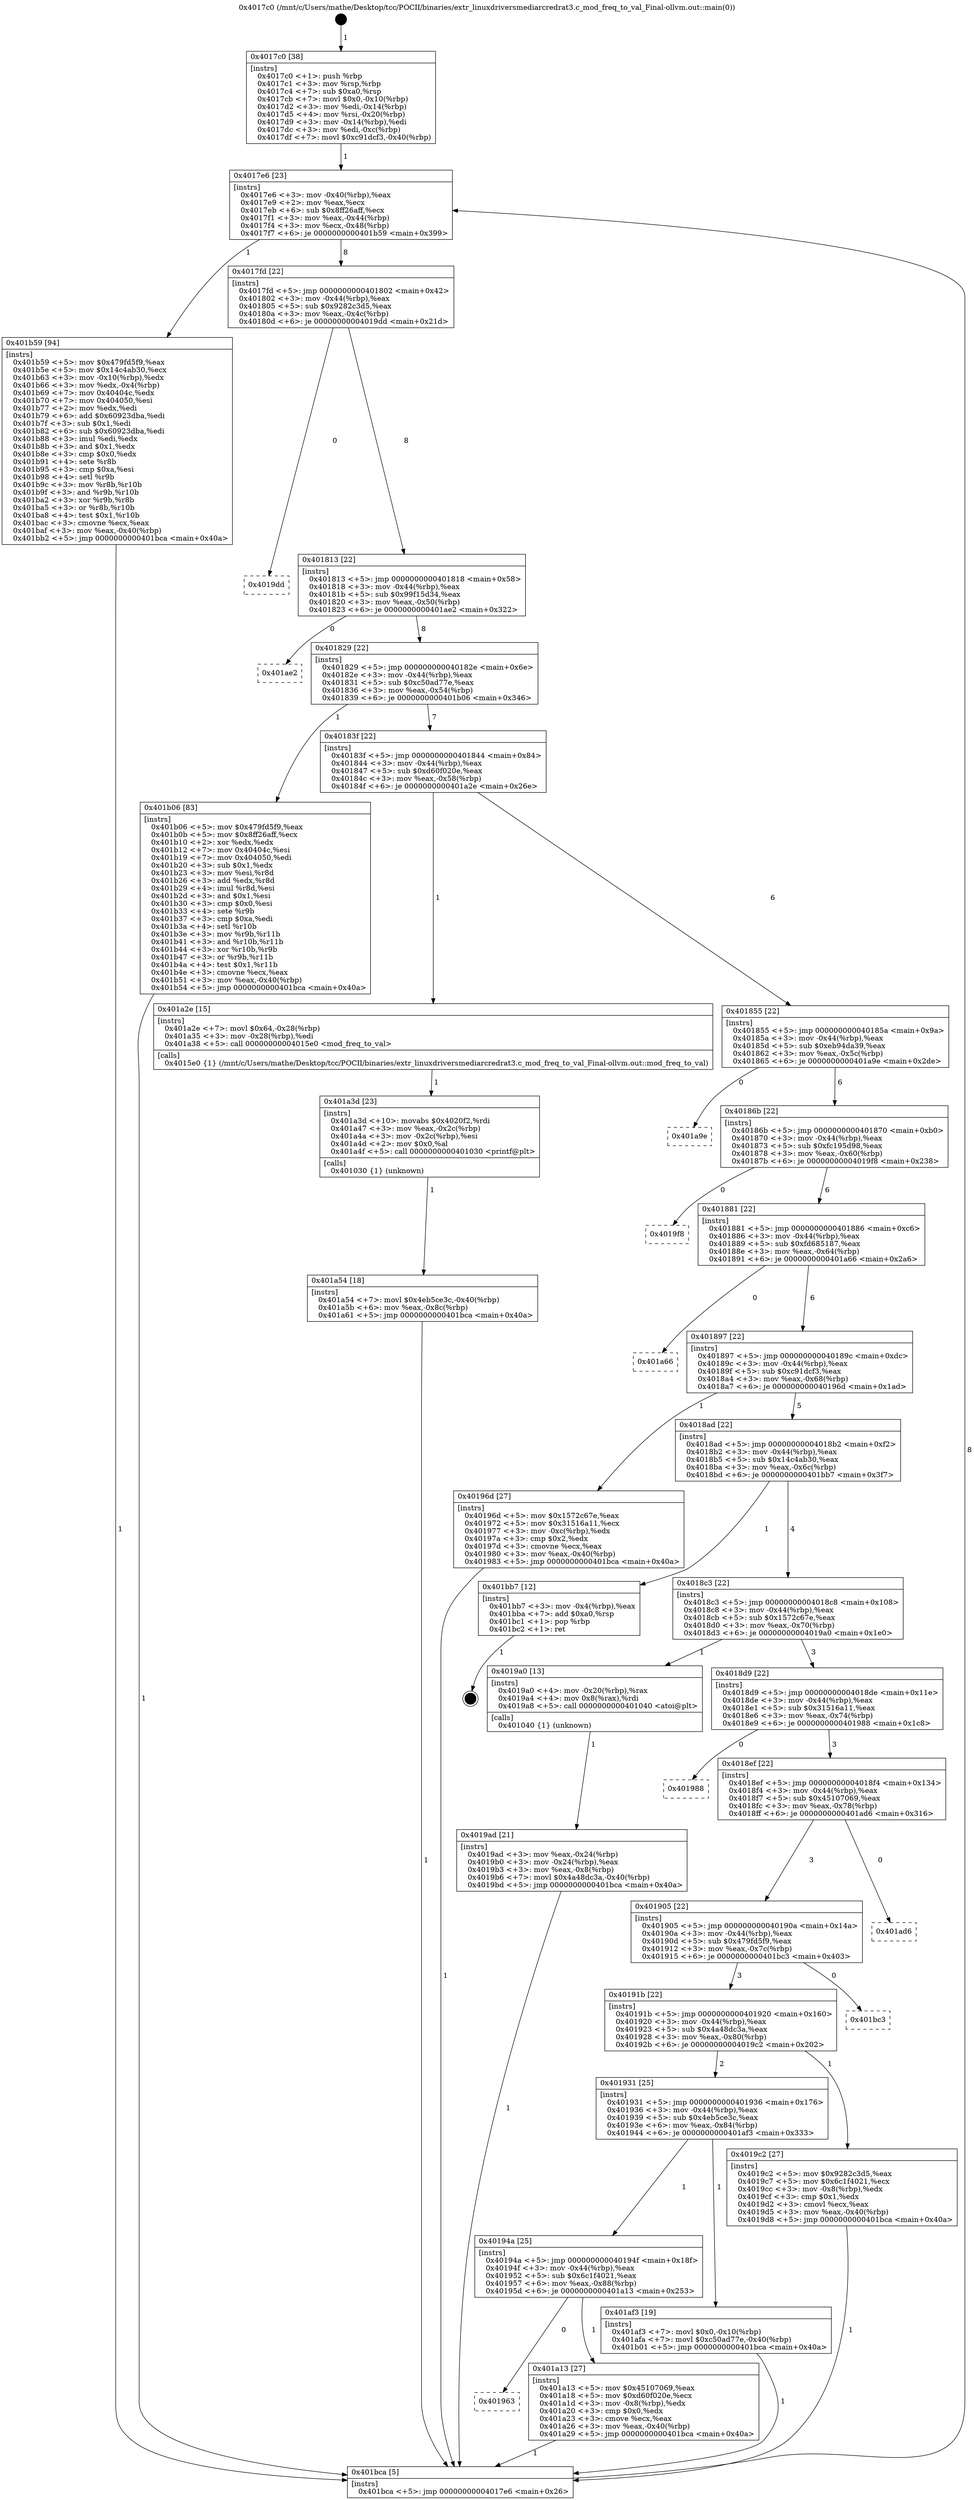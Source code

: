 digraph "0x4017c0" {
  label = "0x4017c0 (/mnt/c/Users/mathe/Desktop/tcc/POCII/binaries/extr_linuxdriversmediarcredrat3.c_mod_freq_to_val_Final-ollvm.out::main(0))"
  labelloc = "t"
  node[shape=record]

  Entry [label="",width=0.3,height=0.3,shape=circle,fillcolor=black,style=filled]
  "0x4017e6" [label="{
     0x4017e6 [23]\l
     | [instrs]\l
     &nbsp;&nbsp;0x4017e6 \<+3\>: mov -0x40(%rbp),%eax\l
     &nbsp;&nbsp;0x4017e9 \<+2\>: mov %eax,%ecx\l
     &nbsp;&nbsp;0x4017eb \<+6\>: sub $0x8ff26aff,%ecx\l
     &nbsp;&nbsp;0x4017f1 \<+3\>: mov %eax,-0x44(%rbp)\l
     &nbsp;&nbsp;0x4017f4 \<+3\>: mov %ecx,-0x48(%rbp)\l
     &nbsp;&nbsp;0x4017f7 \<+6\>: je 0000000000401b59 \<main+0x399\>\l
  }"]
  "0x401b59" [label="{
     0x401b59 [94]\l
     | [instrs]\l
     &nbsp;&nbsp;0x401b59 \<+5\>: mov $0x479fd5f9,%eax\l
     &nbsp;&nbsp;0x401b5e \<+5\>: mov $0x14c4ab30,%ecx\l
     &nbsp;&nbsp;0x401b63 \<+3\>: mov -0x10(%rbp),%edx\l
     &nbsp;&nbsp;0x401b66 \<+3\>: mov %edx,-0x4(%rbp)\l
     &nbsp;&nbsp;0x401b69 \<+7\>: mov 0x40404c,%edx\l
     &nbsp;&nbsp;0x401b70 \<+7\>: mov 0x404050,%esi\l
     &nbsp;&nbsp;0x401b77 \<+2\>: mov %edx,%edi\l
     &nbsp;&nbsp;0x401b79 \<+6\>: add $0x60923dba,%edi\l
     &nbsp;&nbsp;0x401b7f \<+3\>: sub $0x1,%edi\l
     &nbsp;&nbsp;0x401b82 \<+6\>: sub $0x60923dba,%edi\l
     &nbsp;&nbsp;0x401b88 \<+3\>: imul %edi,%edx\l
     &nbsp;&nbsp;0x401b8b \<+3\>: and $0x1,%edx\l
     &nbsp;&nbsp;0x401b8e \<+3\>: cmp $0x0,%edx\l
     &nbsp;&nbsp;0x401b91 \<+4\>: sete %r8b\l
     &nbsp;&nbsp;0x401b95 \<+3\>: cmp $0xa,%esi\l
     &nbsp;&nbsp;0x401b98 \<+4\>: setl %r9b\l
     &nbsp;&nbsp;0x401b9c \<+3\>: mov %r8b,%r10b\l
     &nbsp;&nbsp;0x401b9f \<+3\>: and %r9b,%r10b\l
     &nbsp;&nbsp;0x401ba2 \<+3\>: xor %r9b,%r8b\l
     &nbsp;&nbsp;0x401ba5 \<+3\>: or %r8b,%r10b\l
     &nbsp;&nbsp;0x401ba8 \<+4\>: test $0x1,%r10b\l
     &nbsp;&nbsp;0x401bac \<+3\>: cmovne %ecx,%eax\l
     &nbsp;&nbsp;0x401baf \<+3\>: mov %eax,-0x40(%rbp)\l
     &nbsp;&nbsp;0x401bb2 \<+5\>: jmp 0000000000401bca \<main+0x40a\>\l
  }"]
  "0x4017fd" [label="{
     0x4017fd [22]\l
     | [instrs]\l
     &nbsp;&nbsp;0x4017fd \<+5\>: jmp 0000000000401802 \<main+0x42\>\l
     &nbsp;&nbsp;0x401802 \<+3\>: mov -0x44(%rbp),%eax\l
     &nbsp;&nbsp;0x401805 \<+5\>: sub $0x9282c3d5,%eax\l
     &nbsp;&nbsp;0x40180a \<+3\>: mov %eax,-0x4c(%rbp)\l
     &nbsp;&nbsp;0x40180d \<+6\>: je 00000000004019dd \<main+0x21d\>\l
  }"]
  Exit [label="",width=0.3,height=0.3,shape=circle,fillcolor=black,style=filled,peripheries=2]
  "0x4019dd" [label="{
     0x4019dd\l
  }", style=dashed]
  "0x401813" [label="{
     0x401813 [22]\l
     | [instrs]\l
     &nbsp;&nbsp;0x401813 \<+5\>: jmp 0000000000401818 \<main+0x58\>\l
     &nbsp;&nbsp;0x401818 \<+3\>: mov -0x44(%rbp),%eax\l
     &nbsp;&nbsp;0x40181b \<+5\>: sub $0x99f15d34,%eax\l
     &nbsp;&nbsp;0x401820 \<+3\>: mov %eax,-0x50(%rbp)\l
     &nbsp;&nbsp;0x401823 \<+6\>: je 0000000000401ae2 \<main+0x322\>\l
  }"]
  "0x401a54" [label="{
     0x401a54 [18]\l
     | [instrs]\l
     &nbsp;&nbsp;0x401a54 \<+7\>: movl $0x4eb5ce3c,-0x40(%rbp)\l
     &nbsp;&nbsp;0x401a5b \<+6\>: mov %eax,-0x8c(%rbp)\l
     &nbsp;&nbsp;0x401a61 \<+5\>: jmp 0000000000401bca \<main+0x40a\>\l
  }"]
  "0x401ae2" [label="{
     0x401ae2\l
  }", style=dashed]
  "0x401829" [label="{
     0x401829 [22]\l
     | [instrs]\l
     &nbsp;&nbsp;0x401829 \<+5\>: jmp 000000000040182e \<main+0x6e\>\l
     &nbsp;&nbsp;0x40182e \<+3\>: mov -0x44(%rbp),%eax\l
     &nbsp;&nbsp;0x401831 \<+5\>: sub $0xc50ad77e,%eax\l
     &nbsp;&nbsp;0x401836 \<+3\>: mov %eax,-0x54(%rbp)\l
     &nbsp;&nbsp;0x401839 \<+6\>: je 0000000000401b06 \<main+0x346\>\l
  }"]
  "0x401a3d" [label="{
     0x401a3d [23]\l
     | [instrs]\l
     &nbsp;&nbsp;0x401a3d \<+10\>: movabs $0x4020f2,%rdi\l
     &nbsp;&nbsp;0x401a47 \<+3\>: mov %eax,-0x2c(%rbp)\l
     &nbsp;&nbsp;0x401a4a \<+3\>: mov -0x2c(%rbp),%esi\l
     &nbsp;&nbsp;0x401a4d \<+2\>: mov $0x0,%al\l
     &nbsp;&nbsp;0x401a4f \<+5\>: call 0000000000401030 \<printf@plt\>\l
     | [calls]\l
     &nbsp;&nbsp;0x401030 \{1\} (unknown)\l
  }"]
  "0x401b06" [label="{
     0x401b06 [83]\l
     | [instrs]\l
     &nbsp;&nbsp;0x401b06 \<+5\>: mov $0x479fd5f9,%eax\l
     &nbsp;&nbsp;0x401b0b \<+5\>: mov $0x8ff26aff,%ecx\l
     &nbsp;&nbsp;0x401b10 \<+2\>: xor %edx,%edx\l
     &nbsp;&nbsp;0x401b12 \<+7\>: mov 0x40404c,%esi\l
     &nbsp;&nbsp;0x401b19 \<+7\>: mov 0x404050,%edi\l
     &nbsp;&nbsp;0x401b20 \<+3\>: sub $0x1,%edx\l
     &nbsp;&nbsp;0x401b23 \<+3\>: mov %esi,%r8d\l
     &nbsp;&nbsp;0x401b26 \<+3\>: add %edx,%r8d\l
     &nbsp;&nbsp;0x401b29 \<+4\>: imul %r8d,%esi\l
     &nbsp;&nbsp;0x401b2d \<+3\>: and $0x1,%esi\l
     &nbsp;&nbsp;0x401b30 \<+3\>: cmp $0x0,%esi\l
     &nbsp;&nbsp;0x401b33 \<+4\>: sete %r9b\l
     &nbsp;&nbsp;0x401b37 \<+3\>: cmp $0xa,%edi\l
     &nbsp;&nbsp;0x401b3a \<+4\>: setl %r10b\l
     &nbsp;&nbsp;0x401b3e \<+3\>: mov %r9b,%r11b\l
     &nbsp;&nbsp;0x401b41 \<+3\>: and %r10b,%r11b\l
     &nbsp;&nbsp;0x401b44 \<+3\>: xor %r10b,%r9b\l
     &nbsp;&nbsp;0x401b47 \<+3\>: or %r9b,%r11b\l
     &nbsp;&nbsp;0x401b4a \<+4\>: test $0x1,%r11b\l
     &nbsp;&nbsp;0x401b4e \<+3\>: cmovne %ecx,%eax\l
     &nbsp;&nbsp;0x401b51 \<+3\>: mov %eax,-0x40(%rbp)\l
     &nbsp;&nbsp;0x401b54 \<+5\>: jmp 0000000000401bca \<main+0x40a\>\l
  }"]
  "0x40183f" [label="{
     0x40183f [22]\l
     | [instrs]\l
     &nbsp;&nbsp;0x40183f \<+5\>: jmp 0000000000401844 \<main+0x84\>\l
     &nbsp;&nbsp;0x401844 \<+3\>: mov -0x44(%rbp),%eax\l
     &nbsp;&nbsp;0x401847 \<+5\>: sub $0xd60f020e,%eax\l
     &nbsp;&nbsp;0x40184c \<+3\>: mov %eax,-0x58(%rbp)\l
     &nbsp;&nbsp;0x40184f \<+6\>: je 0000000000401a2e \<main+0x26e\>\l
  }"]
  "0x401963" [label="{
     0x401963\l
  }", style=dashed]
  "0x401a2e" [label="{
     0x401a2e [15]\l
     | [instrs]\l
     &nbsp;&nbsp;0x401a2e \<+7\>: movl $0x64,-0x28(%rbp)\l
     &nbsp;&nbsp;0x401a35 \<+3\>: mov -0x28(%rbp),%edi\l
     &nbsp;&nbsp;0x401a38 \<+5\>: call 00000000004015e0 \<mod_freq_to_val\>\l
     | [calls]\l
     &nbsp;&nbsp;0x4015e0 \{1\} (/mnt/c/Users/mathe/Desktop/tcc/POCII/binaries/extr_linuxdriversmediarcredrat3.c_mod_freq_to_val_Final-ollvm.out::mod_freq_to_val)\l
  }"]
  "0x401855" [label="{
     0x401855 [22]\l
     | [instrs]\l
     &nbsp;&nbsp;0x401855 \<+5\>: jmp 000000000040185a \<main+0x9a\>\l
     &nbsp;&nbsp;0x40185a \<+3\>: mov -0x44(%rbp),%eax\l
     &nbsp;&nbsp;0x40185d \<+5\>: sub $0xeb94da39,%eax\l
     &nbsp;&nbsp;0x401862 \<+3\>: mov %eax,-0x5c(%rbp)\l
     &nbsp;&nbsp;0x401865 \<+6\>: je 0000000000401a9e \<main+0x2de\>\l
  }"]
  "0x401a13" [label="{
     0x401a13 [27]\l
     | [instrs]\l
     &nbsp;&nbsp;0x401a13 \<+5\>: mov $0x45107069,%eax\l
     &nbsp;&nbsp;0x401a18 \<+5\>: mov $0xd60f020e,%ecx\l
     &nbsp;&nbsp;0x401a1d \<+3\>: mov -0x8(%rbp),%edx\l
     &nbsp;&nbsp;0x401a20 \<+3\>: cmp $0x0,%edx\l
     &nbsp;&nbsp;0x401a23 \<+3\>: cmove %ecx,%eax\l
     &nbsp;&nbsp;0x401a26 \<+3\>: mov %eax,-0x40(%rbp)\l
     &nbsp;&nbsp;0x401a29 \<+5\>: jmp 0000000000401bca \<main+0x40a\>\l
  }"]
  "0x401a9e" [label="{
     0x401a9e\l
  }", style=dashed]
  "0x40186b" [label="{
     0x40186b [22]\l
     | [instrs]\l
     &nbsp;&nbsp;0x40186b \<+5\>: jmp 0000000000401870 \<main+0xb0\>\l
     &nbsp;&nbsp;0x401870 \<+3\>: mov -0x44(%rbp),%eax\l
     &nbsp;&nbsp;0x401873 \<+5\>: sub $0xfc195d98,%eax\l
     &nbsp;&nbsp;0x401878 \<+3\>: mov %eax,-0x60(%rbp)\l
     &nbsp;&nbsp;0x40187b \<+6\>: je 00000000004019f8 \<main+0x238\>\l
  }"]
  "0x40194a" [label="{
     0x40194a [25]\l
     | [instrs]\l
     &nbsp;&nbsp;0x40194a \<+5\>: jmp 000000000040194f \<main+0x18f\>\l
     &nbsp;&nbsp;0x40194f \<+3\>: mov -0x44(%rbp),%eax\l
     &nbsp;&nbsp;0x401952 \<+5\>: sub $0x6c1f4021,%eax\l
     &nbsp;&nbsp;0x401957 \<+6\>: mov %eax,-0x88(%rbp)\l
     &nbsp;&nbsp;0x40195d \<+6\>: je 0000000000401a13 \<main+0x253\>\l
  }"]
  "0x4019f8" [label="{
     0x4019f8\l
  }", style=dashed]
  "0x401881" [label="{
     0x401881 [22]\l
     | [instrs]\l
     &nbsp;&nbsp;0x401881 \<+5\>: jmp 0000000000401886 \<main+0xc6\>\l
     &nbsp;&nbsp;0x401886 \<+3\>: mov -0x44(%rbp),%eax\l
     &nbsp;&nbsp;0x401889 \<+5\>: sub $0xfd685187,%eax\l
     &nbsp;&nbsp;0x40188e \<+3\>: mov %eax,-0x64(%rbp)\l
     &nbsp;&nbsp;0x401891 \<+6\>: je 0000000000401a66 \<main+0x2a6\>\l
  }"]
  "0x401af3" [label="{
     0x401af3 [19]\l
     | [instrs]\l
     &nbsp;&nbsp;0x401af3 \<+7\>: movl $0x0,-0x10(%rbp)\l
     &nbsp;&nbsp;0x401afa \<+7\>: movl $0xc50ad77e,-0x40(%rbp)\l
     &nbsp;&nbsp;0x401b01 \<+5\>: jmp 0000000000401bca \<main+0x40a\>\l
  }"]
  "0x401a66" [label="{
     0x401a66\l
  }", style=dashed]
  "0x401897" [label="{
     0x401897 [22]\l
     | [instrs]\l
     &nbsp;&nbsp;0x401897 \<+5\>: jmp 000000000040189c \<main+0xdc\>\l
     &nbsp;&nbsp;0x40189c \<+3\>: mov -0x44(%rbp),%eax\l
     &nbsp;&nbsp;0x40189f \<+5\>: sub $0xc91dcf3,%eax\l
     &nbsp;&nbsp;0x4018a4 \<+3\>: mov %eax,-0x68(%rbp)\l
     &nbsp;&nbsp;0x4018a7 \<+6\>: je 000000000040196d \<main+0x1ad\>\l
  }"]
  "0x401931" [label="{
     0x401931 [25]\l
     | [instrs]\l
     &nbsp;&nbsp;0x401931 \<+5\>: jmp 0000000000401936 \<main+0x176\>\l
     &nbsp;&nbsp;0x401936 \<+3\>: mov -0x44(%rbp),%eax\l
     &nbsp;&nbsp;0x401939 \<+5\>: sub $0x4eb5ce3c,%eax\l
     &nbsp;&nbsp;0x40193e \<+6\>: mov %eax,-0x84(%rbp)\l
     &nbsp;&nbsp;0x401944 \<+6\>: je 0000000000401af3 \<main+0x333\>\l
  }"]
  "0x40196d" [label="{
     0x40196d [27]\l
     | [instrs]\l
     &nbsp;&nbsp;0x40196d \<+5\>: mov $0x1572c67e,%eax\l
     &nbsp;&nbsp;0x401972 \<+5\>: mov $0x31516a11,%ecx\l
     &nbsp;&nbsp;0x401977 \<+3\>: mov -0xc(%rbp),%edx\l
     &nbsp;&nbsp;0x40197a \<+3\>: cmp $0x2,%edx\l
     &nbsp;&nbsp;0x40197d \<+3\>: cmovne %ecx,%eax\l
     &nbsp;&nbsp;0x401980 \<+3\>: mov %eax,-0x40(%rbp)\l
     &nbsp;&nbsp;0x401983 \<+5\>: jmp 0000000000401bca \<main+0x40a\>\l
  }"]
  "0x4018ad" [label="{
     0x4018ad [22]\l
     | [instrs]\l
     &nbsp;&nbsp;0x4018ad \<+5\>: jmp 00000000004018b2 \<main+0xf2\>\l
     &nbsp;&nbsp;0x4018b2 \<+3\>: mov -0x44(%rbp),%eax\l
     &nbsp;&nbsp;0x4018b5 \<+5\>: sub $0x14c4ab30,%eax\l
     &nbsp;&nbsp;0x4018ba \<+3\>: mov %eax,-0x6c(%rbp)\l
     &nbsp;&nbsp;0x4018bd \<+6\>: je 0000000000401bb7 \<main+0x3f7\>\l
  }"]
  "0x401bca" [label="{
     0x401bca [5]\l
     | [instrs]\l
     &nbsp;&nbsp;0x401bca \<+5\>: jmp 00000000004017e6 \<main+0x26\>\l
  }"]
  "0x4017c0" [label="{
     0x4017c0 [38]\l
     | [instrs]\l
     &nbsp;&nbsp;0x4017c0 \<+1\>: push %rbp\l
     &nbsp;&nbsp;0x4017c1 \<+3\>: mov %rsp,%rbp\l
     &nbsp;&nbsp;0x4017c4 \<+7\>: sub $0xa0,%rsp\l
     &nbsp;&nbsp;0x4017cb \<+7\>: movl $0x0,-0x10(%rbp)\l
     &nbsp;&nbsp;0x4017d2 \<+3\>: mov %edi,-0x14(%rbp)\l
     &nbsp;&nbsp;0x4017d5 \<+4\>: mov %rsi,-0x20(%rbp)\l
     &nbsp;&nbsp;0x4017d9 \<+3\>: mov -0x14(%rbp),%edi\l
     &nbsp;&nbsp;0x4017dc \<+3\>: mov %edi,-0xc(%rbp)\l
     &nbsp;&nbsp;0x4017df \<+7\>: movl $0xc91dcf3,-0x40(%rbp)\l
  }"]
  "0x4019c2" [label="{
     0x4019c2 [27]\l
     | [instrs]\l
     &nbsp;&nbsp;0x4019c2 \<+5\>: mov $0x9282c3d5,%eax\l
     &nbsp;&nbsp;0x4019c7 \<+5\>: mov $0x6c1f4021,%ecx\l
     &nbsp;&nbsp;0x4019cc \<+3\>: mov -0x8(%rbp),%edx\l
     &nbsp;&nbsp;0x4019cf \<+3\>: cmp $0x1,%edx\l
     &nbsp;&nbsp;0x4019d2 \<+3\>: cmovl %ecx,%eax\l
     &nbsp;&nbsp;0x4019d5 \<+3\>: mov %eax,-0x40(%rbp)\l
     &nbsp;&nbsp;0x4019d8 \<+5\>: jmp 0000000000401bca \<main+0x40a\>\l
  }"]
  "0x401bb7" [label="{
     0x401bb7 [12]\l
     | [instrs]\l
     &nbsp;&nbsp;0x401bb7 \<+3\>: mov -0x4(%rbp),%eax\l
     &nbsp;&nbsp;0x401bba \<+7\>: add $0xa0,%rsp\l
     &nbsp;&nbsp;0x401bc1 \<+1\>: pop %rbp\l
     &nbsp;&nbsp;0x401bc2 \<+1\>: ret\l
  }"]
  "0x4018c3" [label="{
     0x4018c3 [22]\l
     | [instrs]\l
     &nbsp;&nbsp;0x4018c3 \<+5\>: jmp 00000000004018c8 \<main+0x108\>\l
     &nbsp;&nbsp;0x4018c8 \<+3\>: mov -0x44(%rbp),%eax\l
     &nbsp;&nbsp;0x4018cb \<+5\>: sub $0x1572c67e,%eax\l
     &nbsp;&nbsp;0x4018d0 \<+3\>: mov %eax,-0x70(%rbp)\l
     &nbsp;&nbsp;0x4018d3 \<+6\>: je 00000000004019a0 \<main+0x1e0\>\l
  }"]
  "0x40191b" [label="{
     0x40191b [22]\l
     | [instrs]\l
     &nbsp;&nbsp;0x40191b \<+5\>: jmp 0000000000401920 \<main+0x160\>\l
     &nbsp;&nbsp;0x401920 \<+3\>: mov -0x44(%rbp),%eax\l
     &nbsp;&nbsp;0x401923 \<+5\>: sub $0x4a48dc3a,%eax\l
     &nbsp;&nbsp;0x401928 \<+3\>: mov %eax,-0x80(%rbp)\l
     &nbsp;&nbsp;0x40192b \<+6\>: je 00000000004019c2 \<main+0x202\>\l
  }"]
  "0x4019a0" [label="{
     0x4019a0 [13]\l
     | [instrs]\l
     &nbsp;&nbsp;0x4019a0 \<+4\>: mov -0x20(%rbp),%rax\l
     &nbsp;&nbsp;0x4019a4 \<+4\>: mov 0x8(%rax),%rdi\l
     &nbsp;&nbsp;0x4019a8 \<+5\>: call 0000000000401040 \<atoi@plt\>\l
     | [calls]\l
     &nbsp;&nbsp;0x401040 \{1\} (unknown)\l
  }"]
  "0x4018d9" [label="{
     0x4018d9 [22]\l
     | [instrs]\l
     &nbsp;&nbsp;0x4018d9 \<+5\>: jmp 00000000004018de \<main+0x11e\>\l
     &nbsp;&nbsp;0x4018de \<+3\>: mov -0x44(%rbp),%eax\l
     &nbsp;&nbsp;0x4018e1 \<+5\>: sub $0x31516a11,%eax\l
     &nbsp;&nbsp;0x4018e6 \<+3\>: mov %eax,-0x74(%rbp)\l
     &nbsp;&nbsp;0x4018e9 \<+6\>: je 0000000000401988 \<main+0x1c8\>\l
  }"]
  "0x4019ad" [label="{
     0x4019ad [21]\l
     | [instrs]\l
     &nbsp;&nbsp;0x4019ad \<+3\>: mov %eax,-0x24(%rbp)\l
     &nbsp;&nbsp;0x4019b0 \<+3\>: mov -0x24(%rbp),%eax\l
     &nbsp;&nbsp;0x4019b3 \<+3\>: mov %eax,-0x8(%rbp)\l
     &nbsp;&nbsp;0x4019b6 \<+7\>: movl $0x4a48dc3a,-0x40(%rbp)\l
     &nbsp;&nbsp;0x4019bd \<+5\>: jmp 0000000000401bca \<main+0x40a\>\l
  }"]
  "0x401bc3" [label="{
     0x401bc3\l
  }", style=dashed]
  "0x401988" [label="{
     0x401988\l
  }", style=dashed]
  "0x4018ef" [label="{
     0x4018ef [22]\l
     | [instrs]\l
     &nbsp;&nbsp;0x4018ef \<+5\>: jmp 00000000004018f4 \<main+0x134\>\l
     &nbsp;&nbsp;0x4018f4 \<+3\>: mov -0x44(%rbp),%eax\l
     &nbsp;&nbsp;0x4018f7 \<+5\>: sub $0x45107069,%eax\l
     &nbsp;&nbsp;0x4018fc \<+3\>: mov %eax,-0x78(%rbp)\l
     &nbsp;&nbsp;0x4018ff \<+6\>: je 0000000000401ad6 \<main+0x316\>\l
  }"]
  "0x401905" [label="{
     0x401905 [22]\l
     | [instrs]\l
     &nbsp;&nbsp;0x401905 \<+5\>: jmp 000000000040190a \<main+0x14a\>\l
     &nbsp;&nbsp;0x40190a \<+3\>: mov -0x44(%rbp),%eax\l
     &nbsp;&nbsp;0x40190d \<+5\>: sub $0x479fd5f9,%eax\l
     &nbsp;&nbsp;0x401912 \<+3\>: mov %eax,-0x7c(%rbp)\l
     &nbsp;&nbsp;0x401915 \<+6\>: je 0000000000401bc3 \<main+0x403\>\l
  }"]
  "0x401ad6" [label="{
     0x401ad6\l
  }", style=dashed]
  Entry -> "0x4017c0" [label=" 1"]
  "0x4017e6" -> "0x401b59" [label=" 1"]
  "0x4017e6" -> "0x4017fd" [label=" 8"]
  "0x401bb7" -> Exit [label=" 1"]
  "0x4017fd" -> "0x4019dd" [label=" 0"]
  "0x4017fd" -> "0x401813" [label=" 8"]
  "0x401b59" -> "0x401bca" [label=" 1"]
  "0x401813" -> "0x401ae2" [label=" 0"]
  "0x401813" -> "0x401829" [label=" 8"]
  "0x401b06" -> "0x401bca" [label=" 1"]
  "0x401829" -> "0x401b06" [label=" 1"]
  "0x401829" -> "0x40183f" [label=" 7"]
  "0x401af3" -> "0x401bca" [label=" 1"]
  "0x40183f" -> "0x401a2e" [label=" 1"]
  "0x40183f" -> "0x401855" [label=" 6"]
  "0x401a54" -> "0x401bca" [label=" 1"]
  "0x401855" -> "0x401a9e" [label=" 0"]
  "0x401855" -> "0x40186b" [label=" 6"]
  "0x401a3d" -> "0x401a54" [label=" 1"]
  "0x40186b" -> "0x4019f8" [label=" 0"]
  "0x40186b" -> "0x401881" [label=" 6"]
  "0x401a13" -> "0x401bca" [label=" 1"]
  "0x401881" -> "0x401a66" [label=" 0"]
  "0x401881" -> "0x401897" [label=" 6"]
  "0x40194a" -> "0x401963" [label=" 0"]
  "0x401897" -> "0x40196d" [label=" 1"]
  "0x401897" -> "0x4018ad" [label=" 5"]
  "0x40196d" -> "0x401bca" [label=" 1"]
  "0x4017c0" -> "0x4017e6" [label=" 1"]
  "0x401bca" -> "0x4017e6" [label=" 8"]
  "0x401a2e" -> "0x401a3d" [label=" 1"]
  "0x4018ad" -> "0x401bb7" [label=" 1"]
  "0x4018ad" -> "0x4018c3" [label=" 4"]
  "0x401931" -> "0x40194a" [label=" 1"]
  "0x4018c3" -> "0x4019a0" [label=" 1"]
  "0x4018c3" -> "0x4018d9" [label=" 3"]
  "0x4019a0" -> "0x4019ad" [label=" 1"]
  "0x4019ad" -> "0x401bca" [label=" 1"]
  "0x40194a" -> "0x401a13" [label=" 1"]
  "0x4018d9" -> "0x401988" [label=" 0"]
  "0x4018d9" -> "0x4018ef" [label=" 3"]
  "0x4019c2" -> "0x401bca" [label=" 1"]
  "0x4018ef" -> "0x401ad6" [label=" 0"]
  "0x4018ef" -> "0x401905" [label=" 3"]
  "0x40191b" -> "0x401931" [label=" 2"]
  "0x401905" -> "0x401bc3" [label=" 0"]
  "0x401905" -> "0x40191b" [label=" 3"]
  "0x401931" -> "0x401af3" [label=" 1"]
  "0x40191b" -> "0x4019c2" [label=" 1"]
}
